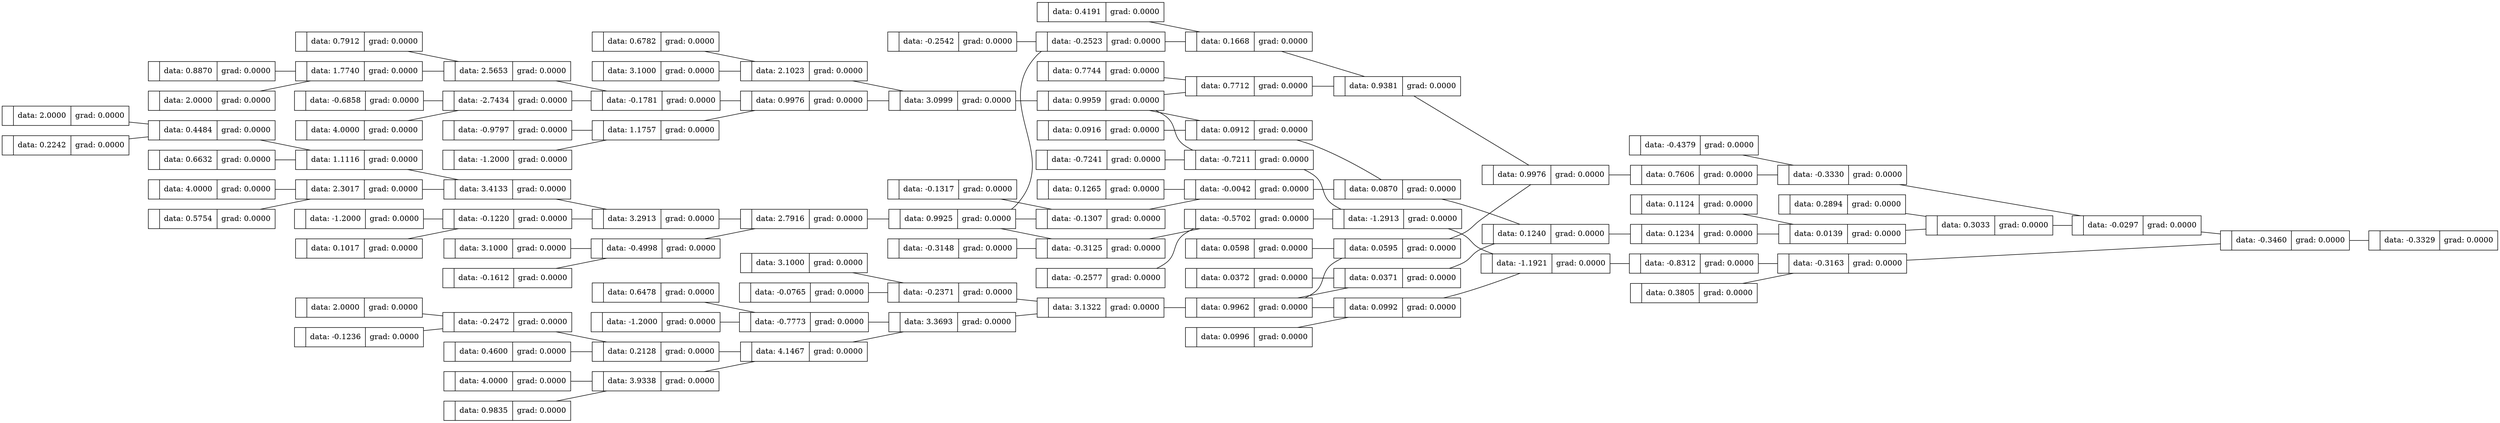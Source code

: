 graph {
	graph [rankdir=LR]
	139704664072272 [label="{ | data: -0.3329 | grad: 0.0000}" shape=record]
	139704665727104 [label="{ | data: 0.8870 | grad: 0.0000}" shape=record]
	139704664064208 [label="{ | data: 2.0000 | grad: 0.0000}" shape=record]
	139704665727248 [label="{ | data: -0.6858 | grad: 0.0000}" shape=record]
	139704664064304 [label="{ | data: -0.2472 | grad: 0.0000}" shape=record]
	139704665727344 [label="{ | data: -0.9797 | grad: 0.0000}" shape=record]
	139704665727440 [label="{ | data: 0.6782 | grad: 0.0000}" shape=record]
	139704664064544 [label="{ | data: 0.2128 | grad: 0.0000}" shape=record]
	139704665727536 [label="{ | data: 0.7912 | grad: 0.0000}" shape=record]
	139704665727680 [label="{ | data: -0.1236 | grad: 0.0000}" shape=record]
	139704664064784 [label="{ | data: 4.0000 | grad: 0.0000}" shape=record]
	139704665727824 [label="{ | data: 0.9835 | grad: 0.0000}" shape=record]
	139704664064880 [label="{ | data: 3.9338 | grad: 0.0000}" shape=record]
	139704665727920 [label="{ | data: 0.6478 | grad: 0.0000}" shape=record]
	139704665728016 [label="{ | data: -0.0765 | grad: 0.0000}" shape=record]
	139704664065120 [label="{ | data: 4.1467 | grad: 0.0000}" shape=record]
	139704665728112 [label="{ | data: 0.4600 | grad: 0.0000}" shape=record]
	139704666055888 [label="{ | data: -0.8312 | grad: 0.0000}" shape=record]
	139704664065360 [label="{ | data: -1.2000 | grad: 0.0000}" shape=record]
	139704665728352 [label="{ | data: -0.1317 | grad: 0.0000}" shape=record]
	139704664065456 [label="{ | data: -0.7773 | grad: 0.0000}" shape=record]
	139704665728496 [label="{ | data: 0.0916 | grad: 0.0000}" shape=record]
	139704665728592 [label="{ | data: 0.0372 | grad: 0.0000}" shape=record]
	139704664065696 [label="{ | data: 3.3693 | grad: 0.0000}" shape=record]
	139704665728688 [label="{ | data: 0.1265 | grad: 0.0000}" shape=record]
	139704665728832 [label="{ | data: -0.2542 | grad: 0.0000}" shape=record]
	139704664065936 [label="{ | data: 3.1000 | grad: 0.0000}" shape=record]
	139704665728976 [label="{ | data: 0.7744 | grad: 0.0000}" shape=record]
	139704664066032 [label="{ | data: -0.2371 | grad: 0.0000}" shape=record]
	139704665729072 [label="{ | data: 0.0598 | grad: 0.0000}" shape=record]
	139704665729168 [label="{ | data: 0.4191 | grad: 0.0000}" shape=record]
	139704666056896 [label="{ | data: 0.0139 | grad: 0.0000}" shape=record]
	139704664066272 [label="{ | data: 3.1322 | grad: 0.0000}" shape=record]
	139704665729312 [label="{ | data: -0.3148 | grad: 0.0000}" shape=record]
	139704666057040 [label="{ | data: -1.1921 | grad: 0.0000}" shape=record]
	139704664066416 [label="{ | data: 0.9962 | grad: 0.0000}" shape=record]
	139704665729456 [label="{ | data: -0.7241 | grad: 0.0000}" shape=record]
	139704665729552 [label="{ | data: 0.0996 | grad: 0.0000}" shape=record]
	139704665729648 [label="{ | data: -0.2577 | grad: 0.0000}" shape=record]
	139704664066752 [label="{ | data: -0.1307 | grad: 0.0000}" shape=record]
	139704665729888 [label="{ | data: 0.1124 | grad: 0.0000}" shape=record]
	139704666057616 [label="{ | data: 0.4484 | grad: 0.0000}" shape=record]
	139704664066992 [label="{ | data: -0.0042 | grad: 0.0000}" shape=record]
	139704666057712 [label="{ | data: 2.0000 | grad: 0.0000}" shape=record]
	139704665730032 [label="{ | data: -0.4379 | grad: 0.0000}" shape=record]
	139704665730128 [label="{ | data: 0.3805 | grad: 0.0000}" shape=record]
	139704664067232 [label="{ | data: 0.0912 | grad: 0.0000}" shape=record]
	139704665730224 [label="{ | data: 0.2894 | grad: 0.0000}" shape=record]
	139704664067472 [label="{ | data: 0.0870 | grad: 0.0000}" shape=record]
	139704666058192 [label="{ | data: 1.1116 | grad: 0.0000}" shape=record]
	139704664067712 [label="{ | data: 0.0371 | grad: 0.0000}" shape=record]
	139704666058480 [label="{ | data: 4.0000 | grad: 0.0000}" shape=record]
	139704666058576 [label="{ | data: 2.3017 | grad: 0.0000}" shape=record]
	139704664067952 [label="{ | data: 0.1240 | grad: 0.0000}" shape=record]
	139704664068096 [label="{ | data: 0.1234 | grad: 0.0000}" shape=record]
	139704666058816 [label="{ | data: 3.4133 | grad: 0.0000}" shape=record]
	139704666059056 [label="{ | data: -1.2000 | grad: 0.0000}" shape=record]
	139704665723216 [label="{ | data: 0.2242 | grad: 0.0000}" shape=record]
	139704664068432 [label="{ | data: -0.2523 | grad: 0.0000}" shape=record]
	139704666059152 [label="{ | data: -0.1220 | grad: 0.0000}" shape=record]
	139704664068672 [label="{ | data: 0.1668 | grad: 0.0000}" shape=record]
	139704666059392 [label="{ | data: 3.2913 | grad: 0.0000}" shape=record]
	139704664068912 [label="{ | data: 0.7712 | grad: 0.0000}" shape=record]
	139704666059632 [label="{ | data: 3.1000 | grad: 0.0000}" shape=record]
	139704666059728 [label="{ | data: -0.4998 | grad: 0.0000}" shape=record]
	139704664069152 [label="{ | data: 0.9381 | grad: 0.0000}" shape=record]
	139704666059968 [label="{ | data: 2.7916 | grad: 0.0000}" shape=record]
	139704664069392 [label="{ | data: 0.0595 | grad: 0.0000}" shape=record]
	139704666060112 [label="{ | data: 0.9925 | grad: 0.0000}" shape=record]
	139704664069632 [label="{ | data: 0.9976 | grad: 0.0000}" shape=record]
	139704664069776 [label="{ | data: 0.7606 | grad: 0.0000}" shape=record]
	139704666060448 [label="{ | data: 2.0000 | grad: 0.0000}" shape=record]
	139704666060544 [label="{ | data: 1.7740 | grad: 0.0000}" shape=record]
	139704664070112 [label="{ | data: -0.3125 | grad: 0.0000}" shape=record]
	139704666060784 [label="{ | data: 2.5653 | grad: 0.0000}" shape=record]
	139704664070352 [label="{ | data: -0.5702 | grad: 0.0000}" shape=record]
	139704666061024 [label="{ | data: 4.0000 | grad: 0.0000}" shape=record]
	139704666061120 [label="{ | data: -2.7434 | grad: 0.0000}" shape=record]
	139704664070592 [label="{ | data: -0.7211 | grad: 0.0000}" shape=record]
	139704666061360 [label="{ | data: -0.1781 | grad: 0.0000}" shape=record]
	139704664070832 [label="{ | data: -1.2913 | grad: 0.0000}" shape=record]
	139704666061600 [label="{ | data: -1.2000 | grad: 0.0000}" shape=record]
	139704666061696 [label="{ | data: 1.1757 | grad: 0.0000}" shape=record]
	139704664071072 [label="{ | data: 0.0992 | grad: 0.0000}" shape=record]
	139704664071168 [label="{ | data: 0.3033 | grad: 0.0000}" shape=record]
	139704666061936 [label="{ | data: 0.9976 | grad: 0.0000}" shape=record]
	139704664071408 [label="{ | data: -0.3330 | grad: 0.0000}" shape=record]
	139704666062176 [label="{ | data: 3.1000 | grad: 0.0000}" shape=record]
	139704666062272 [label="{ | data: 2.1023 | grad: 0.0000}" shape=record]
	139704664071648 [label="{ | data: -0.0297 | grad: 0.0000}" shape=record]
	139704665726480 [label="{ | data: 0.5754 | grad: 0.0000}" shape=record]
	139704666062512 [label="{ | data: 3.0999 | grad: 0.0000}" shape=record]
	139704664071888 [label="{ | data: -0.3163 | grad: 0.0000}" shape=record]
	139704665726768 [label="{ | data: 0.1017 | grad: 0.0000}" shape=record]
	139704666062656 [label="{ | data: 0.9959 | grad: 0.0000}" shape=record]
	139704665726864 [label="{ | data: -0.1612 | grad: 0.0000}" shape=record]
	139704664072128 [label="{ | data: -0.3460 | grad: 0.0000}" shape=record]
	139704665726960 [label="{ | data: 0.6632 | grad: 0.0000}" shape=record]
	139704666060112 -- 139704664070112
	139704664067952 -- 139704664068096
	139704666061600 -- 139704666061696
	139704666057616 -- 139704666058192
	139704665727344 -- 139704666061696
	139704664068912 -- 139704664069152
	139704664065456 -- 139704664065696
	139704665729888 -- 139704666056896
	139704664064880 -- 139704664065120
	139704665730128 -- 139704664071888
	139704666061024 -- 139704666061120
	139704664067232 -- 139704664067472
	139704665728016 -- 139704664066032
	139704665727104 -- 139704666060544
	139704664071648 -- 139704664072128
	139704665729072 -- 139704664069392
	139704664069152 -- 139704664069632
	139704664066416 -- 139704664067712
	139704664065936 -- 139704664066032
	139704664069392 -- 139704664069632
	139704664065120 -- 139704664065696
	139704666061120 -- 139704666061360
	139704664070832 -- 139704666057040
	139704664064544 -- 139704664065120
	139704666060544 -- 139704666060784
	139704665723216 -- 139704666057616
	139704665728976 -- 139704664068912
	139704666059152 -- 139704666059392
	139704664068672 -- 139704664069152
	139704664072128 -- 139704664072272
	139704664069632 -- 139704664069776
	139704665728352 -- 139704664066752
	139704666057712 -- 139704666057616
	139704664066416 -- 139704664069392
	139704666060784 -- 139704666061360
	139704665727680 -- 139704664064304
	139704664071408 -- 139704664071648
	139704666059632 -- 139704666059728
	139704665729552 -- 139704664071072
	139704666058816 -- 139704666059392
	139704665726768 -- 139704666059152
	139704666061696 -- 139704666061936
	139704664071888 -- 139704664072128
	139704664068432 -- 139704664068672
	139704666059728 -- 139704666059968
	139704664066416 -- 139704664071072
	139704665726960 -- 139704666058192
	139704665729312 -- 139704664070112
	139704664064784 -- 139704664064880
	139704664070352 -- 139704664070832
	139704665728112 -- 139704664064544
	139704665728832 -- 139704664068432
	139704665729456 -- 139704664070592
	139704666062176 -- 139704666062272
	139704665730032 -- 139704664071408
	139704664070592 -- 139704664070832
	139704664071168 -- 139704664071648
	139704665728496 -- 139704664067232
	139704666061360 -- 139704666061936
	139704664066032 -- 139704664066272
	139704664064208 -- 139704664064304
	139704664066272 -- 139704664066416
	139704666059392 -- 139704666059968
	139704665727536 -- 139704666060784
	139704664064304 -- 139704664064544
	139704666062272 -- 139704666062512
	139704666062656 -- 139704664068912
	139704664068096 -- 139704666056896
	139704665729648 -- 139704664070352
	139704664070112 -- 139704664070352
	139704666060448 -- 139704666060544
	139704665730224 -- 139704664071168
	139704664069776 -- 139704664071408
	139704665728688 -- 139704664066992
	139704664065696 -- 139704664066272
	139704664067472 -- 139704664067952
	139704664067712 -- 139704664067952
	139704666062656 -- 139704664067232
	139704666055888 -- 139704664071888
	139704664066752 -- 139704664066992
	139704666058192 -- 139704666058816
	139704666061936 -- 139704666062512
	139704666062656 -- 139704664070592
	139704666059968 -- 139704666060112
	139704665726864 -- 139704666059728
	139704664066992 -- 139704664067472
	139704665727824 -- 139704664064880
	139704666060112 -- 139704664068432
	139704666059056 -- 139704666059152
	139704665728592 -- 139704664067712
	139704665727248 -- 139704666061120
	139704665726480 -- 139704666058576
	139704665729168 -- 139704664068672
	139704666057040 -- 139704666055888
	139704665727440 -- 139704666062272
	139704666062512 -- 139704666062656
	139704666058480 -- 139704666058576
	139704665727920 -- 139704664065456
	139704664065360 -- 139704664065456
	139704666056896 -- 139704664071168
	139704666060112 -- 139704664066752
	139704666058576 -- 139704666058816
	139704664071072 -- 139704666057040
}
